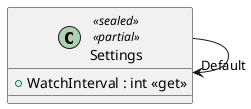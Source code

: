 @startuml
class Settings <<sealed>> <<partial>> {
    + WatchInterval : int <<get>>
}
Settings --> "Default" Settings
@enduml
